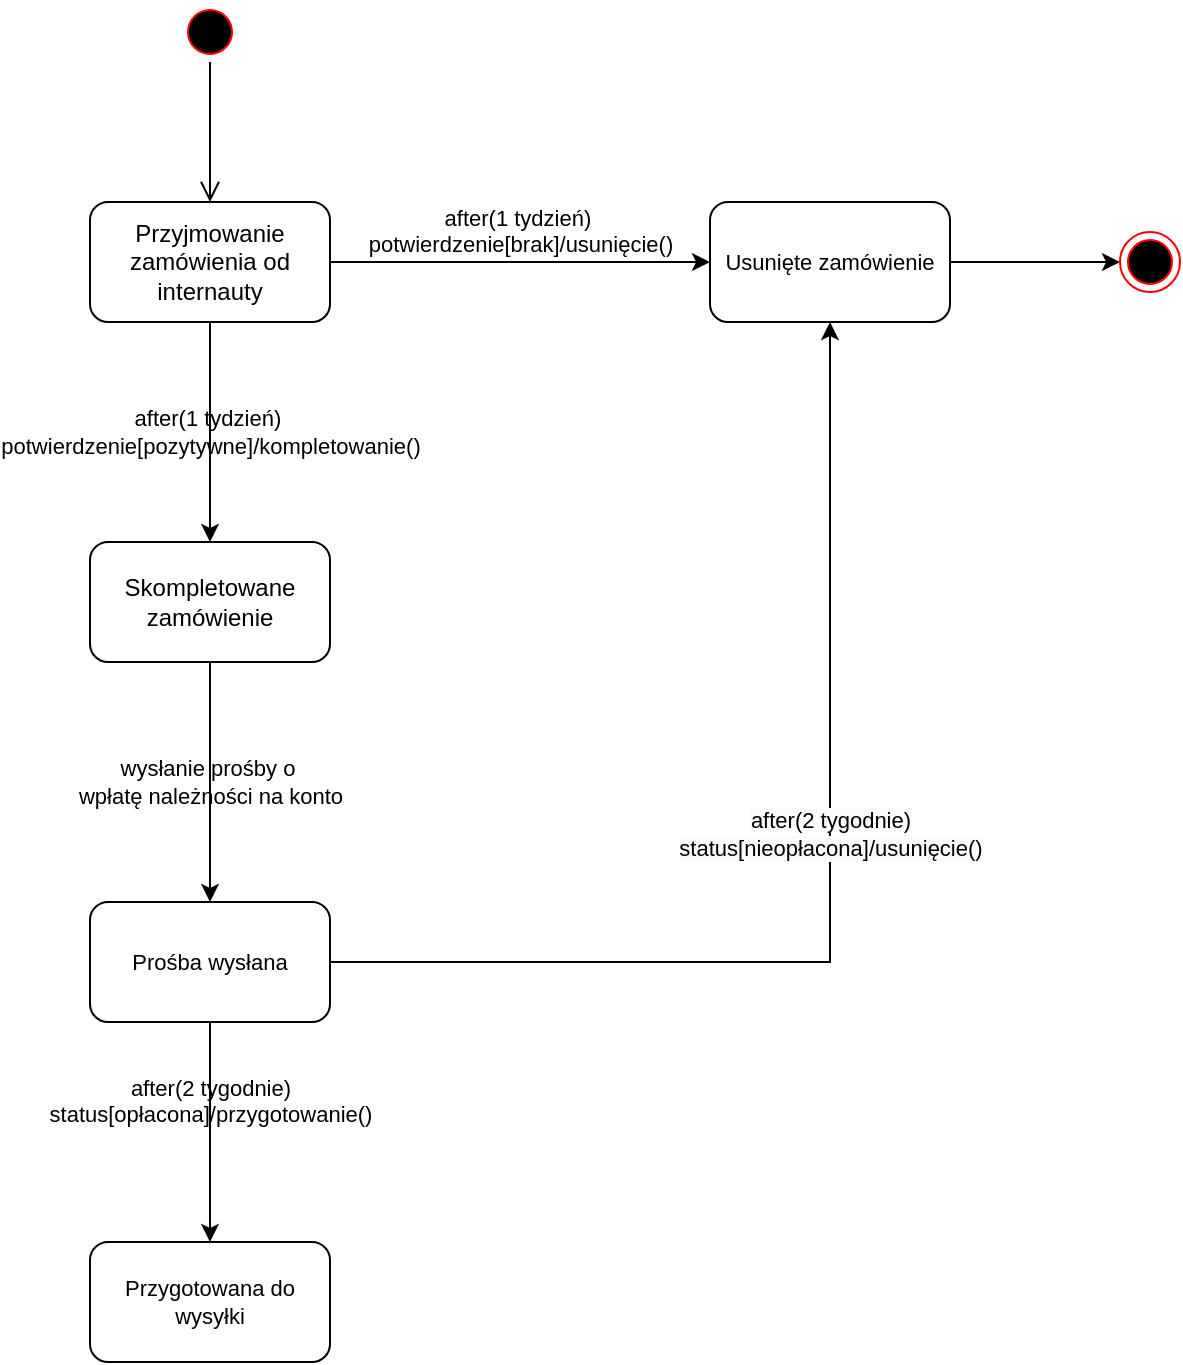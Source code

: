 <mxfile version="24.2.5" type="github">
  <diagram name="Strona-1" id="BxVM9EEZGzVjw5J-JY-A">
    <mxGraphModel dx="1521" dy="830" grid="1" gridSize="10" guides="1" tooltips="1" connect="1" arrows="1" fold="1" page="1" pageScale="1" pageWidth="1169" pageHeight="827" math="0" shadow="0">
      <root>
        <mxCell id="0" />
        <mxCell id="1" parent="0" />
        <mxCell id="dsa9-XPuG5602Wf-8mjY-1" value="" style="ellipse;html=1;shape=startState;fillColor=#000000;strokeColor=#ff0000;" vertex="1" parent="1">
          <mxGeometry x="115" y="60" width="30" height="30" as="geometry" />
        </mxCell>
        <mxCell id="dsa9-XPuG5602Wf-8mjY-2" value="" style="edgeStyle=orthogonalEdgeStyle;html=1;verticalAlign=bottom;endArrow=open;endSize=8;strokeColor=#000000;rounded=0;" edge="1" source="dsa9-XPuG5602Wf-8mjY-1" parent="1" target="dsa9-XPuG5602Wf-8mjY-3">
          <mxGeometry relative="1" as="geometry">
            <mxPoint x="130" y="150" as="targetPoint" />
          </mxGeometry>
        </mxCell>
        <mxCell id="dsa9-XPuG5602Wf-8mjY-4" value="after(1 tydzień)&amp;nbsp;&lt;div&gt;potwierdzenie[pozytywne]/kompletowanie()&lt;/div&gt;" style="edgeStyle=orthogonalEdgeStyle;rounded=0;orthogonalLoop=1;jettySize=auto;html=1;labelBackgroundColor=none;" edge="1" parent="1" source="dsa9-XPuG5602Wf-8mjY-3" target="dsa9-XPuG5602Wf-8mjY-7">
          <mxGeometry relative="1" as="geometry">
            <mxPoint x="130" y="310" as="targetPoint" />
          </mxGeometry>
        </mxCell>
        <mxCell id="dsa9-XPuG5602Wf-8mjY-3" value="Przyjmowanie zamówienia od internauty" style="rounded=1;whiteSpace=wrap;html=1;" vertex="1" parent="1">
          <mxGeometry x="70" y="160" width="120" height="60" as="geometry" />
        </mxCell>
        <mxCell id="dsa9-XPuG5602Wf-8mjY-14" value="after(1 tydzień)&amp;nbsp;&lt;div&gt;potwierdzenie[brak]/usunięcie()&lt;/div&gt;" style="edgeStyle=orthogonalEdgeStyle;rounded=0;orthogonalLoop=1;jettySize=auto;html=1;strokeColor=default;align=center;verticalAlign=bottom;fontFamily=Helvetica;fontSize=11;fontColor=default;labelBackgroundColor=none;endArrow=classic;" edge="1" parent="1" source="dsa9-XPuG5602Wf-8mjY-3" target="dsa9-XPuG5602Wf-8mjY-15">
          <mxGeometry relative="1" as="geometry">
            <mxPoint x="310" y="340" as="targetPoint" />
          </mxGeometry>
        </mxCell>
        <mxCell id="dsa9-XPuG5602Wf-8mjY-10" value="wysłanie prośby o&amp;nbsp;&lt;div&gt;wpłatę należności na konto&lt;/div&gt;" style="edgeStyle=orthogonalEdgeStyle;rounded=0;orthogonalLoop=1;jettySize=auto;html=1;labelBackgroundColor=none;" edge="1" parent="1" source="dsa9-XPuG5602Wf-8mjY-7" target="dsa9-XPuG5602Wf-8mjY-11">
          <mxGeometry relative="1" as="geometry">
            <mxPoint x="130" y="610" as="targetPoint" />
            <Array as="points">
              <mxPoint x="130" y="560" />
              <mxPoint x="131" y="560" />
            </Array>
          </mxGeometry>
        </mxCell>
        <mxCell id="dsa9-XPuG5602Wf-8mjY-7" value="Skompletowane zamówienie" style="rounded=1;whiteSpace=wrap;html=1;" vertex="1" parent="1">
          <mxGeometry x="70" y="330" width="120" height="60" as="geometry" />
        </mxCell>
        <mxCell id="dsa9-XPuG5602Wf-8mjY-12" value="after(2 tygodnie)&lt;div&gt;status[opłacona]/przygotowanie()&lt;/div&gt;" style="edgeStyle=orthogonalEdgeStyle;rounded=0;orthogonalLoop=1;jettySize=auto;html=1;strokeColor=default;align=center;verticalAlign=bottom;fontFamily=Helvetica;fontSize=11;fontColor=default;labelBackgroundColor=none;endArrow=classic;" edge="1" parent="1" source="dsa9-XPuG5602Wf-8mjY-11" target="dsa9-XPuG5602Wf-8mjY-13">
          <mxGeometry relative="1" as="geometry">
            <mxPoint x="350" y="660" as="targetPoint" />
          </mxGeometry>
        </mxCell>
        <mxCell id="dsa9-XPuG5602Wf-8mjY-16" value="&lt;br&gt;&lt;span style=&quot;color: rgb(0, 0, 0); font-family: Helvetica; font-size: 11px; font-style: normal; font-variant-ligatures: normal; font-variant-caps: normal; font-weight: 400; letter-spacing: normal; orphans: 2; text-align: center; text-indent: 0px; text-transform: none; widows: 2; word-spacing: 0px; -webkit-text-stroke-width: 0px; white-space: nowrap; background-color: rgb(251, 251, 251); text-decoration-thickness: initial; text-decoration-style: initial; text-decoration-color: initial; display: inline !important; float: none;&quot;&gt;after(2 tygodnie)&lt;/span&gt;&lt;div style=&quot;forced-color-adjust: none; color: rgb(0, 0, 0); font-family: Helvetica; font-size: 11px; font-style: normal; font-variant-ligatures: normal; font-variant-caps: normal; font-weight: 400; letter-spacing: normal; orphans: 2; text-align: center; text-indent: 0px; text-transform: none; widows: 2; word-spacing: 0px; -webkit-text-stroke-width: 0px; white-space: nowrap; background-color: rgb(251, 251, 251); text-decoration-thickness: initial; text-decoration-style: initial; text-decoration-color: initial;&quot;&gt;status[nieopłacona]/usunięcie()&lt;/div&gt;&lt;div&gt;&lt;br/&gt;&lt;/div&gt;" style="edgeStyle=orthogonalEdgeStyle;rounded=0;orthogonalLoop=1;jettySize=auto;html=1;strokeColor=default;align=center;verticalAlign=bottom;fontFamily=Helvetica;fontSize=11;fontColor=default;labelBackgroundColor=none;endArrow=classic;" edge="1" parent="1" source="dsa9-XPuG5602Wf-8mjY-11" target="dsa9-XPuG5602Wf-8mjY-15">
          <mxGeometry relative="1" as="geometry" />
        </mxCell>
        <mxCell id="dsa9-XPuG5602Wf-8mjY-11" value="Prośba wysłana" style="rounded=1;whiteSpace=wrap;html=1;fontFamily=Helvetica;fontSize=11;fontColor=default;labelBackgroundColor=none;" vertex="1" parent="1">
          <mxGeometry x="70" y="510" width="120" height="60" as="geometry" />
        </mxCell>
        <mxCell id="dsa9-XPuG5602Wf-8mjY-13" value="Przygotowana do wysyłki" style="rounded=1;whiteSpace=wrap;html=1;fontFamily=Helvetica;fontSize=11;fontColor=default;labelBackgroundColor=none;" vertex="1" parent="1">
          <mxGeometry x="70" y="680" width="120" height="60" as="geometry" />
        </mxCell>
        <mxCell id="dsa9-XPuG5602Wf-8mjY-18" style="edgeStyle=orthogonalEdgeStyle;rounded=0;orthogonalLoop=1;jettySize=auto;html=1;strokeColor=default;align=center;verticalAlign=bottom;fontFamily=Helvetica;fontSize=11;fontColor=default;labelBackgroundColor=none;endArrow=classic;" edge="1" parent="1" source="dsa9-XPuG5602Wf-8mjY-15" target="dsa9-XPuG5602Wf-8mjY-17">
          <mxGeometry relative="1" as="geometry" />
        </mxCell>
        <mxCell id="dsa9-XPuG5602Wf-8mjY-15" value="Usunięte zamówienie" style="rounded=1;whiteSpace=wrap;html=1;fontFamily=Helvetica;fontSize=11;fontColor=default;labelBackgroundColor=none;" vertex="1" parent="1">
          <mxGeometry x="380" y="160" width="120" height="60" as="geometry" />
        </mxCell>
        <mxCell id="dsa9-XPuG5602Wf-8mjY-17" value="" style="ellipse;html=1;shape=endState;fillColor=#000000;strokeColor=#ff0000;fontFamily=Helvetica;fontSize=11;fontColor=default;labelBackgroundColor=none;" vertex="1" parent="1">
          <mxGeometry x="585" y="175" width="30" height="30" as="geometry" />
        </mxCell>
      </root>
    </mxGraphModel>
  </diagram>
</mxfile>

